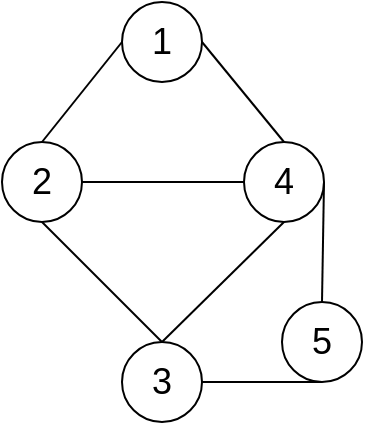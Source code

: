 <mxfile version="12.4.8" type="onedrive"><diagram id="5jnExpbAw-8vMWNDKyLj" name="Page-1"><mxGraphModel dx="1789" dy="606" grid="1" gridSize="10" guides="1" tooltips="1" connect="1" arrows="1" fold="1" page="1" pageScale="1" pageWidth="827" pageHeight="1169" math="0" shadow="0"><root><mxCell id="0"/><mxCell id="1" parent="0"/><mxCell id="Lc_vdw0GIY5z5X-py6z3-1" value="&lt;font style=&quot;font-size: 18px&quot;&gt;1&lt;/font&gt;" style="ellipse;whiteSpace=wrap;html=1;aspect=fixed;" vertex="1" parent="1"><mxGeometry x="-760" y="10" width="40" height="40" as="geometry"/></mxCell><mxCell id="Lc_vdw0GIY5z5X-py6z3-2" value="&lt;font style=&quot;font-size: 18px&quot;&gt;2&lt;/font&gt;" style="ellipse;whiteSpace=wrap;html=1;aspect=fixed;" vertex="1" parent="1"><mxGeometry x="-820" y="80" width="40" height="40" as="geometry"/></mxCell><mxCell id="Lc_vdw0GIY5z5X-py6z3-4" value="&lt;font style=&quot;font-size: 18px&quot;&gt;4&lt;/font&gt;" style="ellipse;whiteSpace=wrap;html=1;aspect=fixed;" vertex="1" parent="1"><mxGeometry x="-699" y="80" width="40" height="40" as="geometry"/></mxCell><mxCell id="Lc_vdw0GIY5z5X-py6z3-5" value="&lt;span style=&quot;font-size: 18px&quot;&gt;5&lt;br&gt;&lt;/span&gt;" style="ellipse;whiteSpace=wrap;html=1;aspect=fixed;" vertex="1" parent="1"><mxGeometry x="-680" y="160" width="40" height="40" as="geometry"/></mxCell><mxCell id="Lc_vdw0GIY5z5X-py6z3-7" value="&lt;font style=&quot;font-size: 18px&quot;&gt;3&lt;/font&gt;" style="ellipse;whiteSpace=wrap;html=1;aspect=fixed;" vertex="1" parent="1"><mxGeometry x="-760" y="180" width="40" height="40" as="geometry"/></mxCell><mxCell id="Lc_vdw0GIY5z5X-py6z3-9" value="" style="endArrow=none;html=1;exitX=0.5;exitY=0;exitDx=0;exitDy=0;" edge="1" parent="1" source="Lc_vdw0GIY5z5X-py6z3-2"><mxGeometry width="50" height="50" relative="1" as="geometry"><mxPoint x="-810" y="80" as="sourcePoint"/><mxPoint x="-760" y="30" as="targetPoint"/></mxGeometry></mxCell><mxCell id="Lc_vdw0GIY5z5X-py6z3-12" value="" style="endArrow=none;html=1;exitX=0.5;exitY=0;exitDx=0;exitDy=0;entryX=0.5;entryY=1;entryDx=0;entryDy=0;" edge="1" parent="1" source="Lc_vdw0GIY5z5X-py6z3-7" target="Lc_vdw0GIY5z5X-py6z3-4"><mxGeometry width="50" height="50" relative="1" as="geometry"><mxPoint x="-770" y="100" as="sourcePoint"/><mxPoint x="-730" y="60" as="targetPoint"/></mxGeometry></mxCell><mxCell id="Lc_vdw0GIY5z5X-py6z3-13" value="" style="endArrow=none;html=1;exitX=0.5;exitY=0;exitDx=0;exitDy=0;entryX=1;entryY=0.5;entryDx=0;entryDy=0;" edge="1" parent="1" source="Lc_vdw0GIY5z5X-py6z3-4" target="Lc_vdw0GIY5z5X-py6z3-1"><mxGeometry width="50" height="50" relative="1" as="geometry"><mxPoint x="-710" y="70" as="sourcePoint"/><mxPoint x="-670" y="30" as="targetPoint"/></mxGeometry></mxCell><mxCell id="Lc_vdw0GIY5z5X-py6z3-14" value="" style="endArrow=none;html=1;entryX=1;entryY=0.5;entryDx=0;entryDy=0;exitX=0.5;exitY=0;exitDx=0;exitDy=0;" edge="1" parent="1" source="Lc_vdw0GIY5z5X-py6z3-5" target="Lc_vdw0GIY5z5X-py6z3-4"><mxGeometry width="50" height="50" relative="1" as="geometry"><mxPoint x="-625" y="110" as="sourcePoint"/><mxPoint x="-710" y="40" as="targetPoint"/></mxGeometry></mxCell><mxCell id="Lc_vdw0GIY5z5X-py6z3-19" value="" style="endArrow=none;html=1;entryX=0.5;entryY=1;entryDx=0;entryDy=0;exitX=0.5;exitY=0;exitDx=0;exitDy=0;" edge="1" parent="1" source="Lc_vdw0GIY5z5X-py6z3-7" target="Lc_vdw0GIY5z5X-py6z3-2"><mxGeometry width="50" height="50" relative="1" as="geometry"><mxPoint x="-820" y="310" as="sourcePoint"/><mxPoint x="-770" y="260" as="targetPoint"/></mxGeometry></mxCell><mxCell id="Lc_vdw0GIY5z5X-py6z3-20" value="" style="endArrow=none;html=1;exitX=1;exitY=0.5;exitDx=0;exitDy=0;entryX=0.5;entryY=1;entryDx=0;entryDy=0;" edge="1" parent="1" source="Lc_vdw0GIY5z5X-py6z3-7" target="Lc_vdw0GIY5z5X-py6z3-5"><mxGeometry width="50" height="50" relative="1" as="geometry"><mxPoint x="-670" y="219" as="sourcePoint"/><mxPoint x="-620" y="169" as="targetPoint"/></mxGeometry></mxCell><mxCell id="Lc_vdw0GIY5z5X-py6z3-21" value="" style="endArrow=none;html=1;entryX=0;entryY=0.5;entryDx=0;entryDy=0;exitX=1;exitY=0.5;exitDx=0;exitDy=0;" edge="1" parent="1" source="Lc_vdw0GIY5z5X-py6z3-2" target="Lc_vdw0GIY5z5X-py6z3-4"><mxGeometry width="50" height="50" relative="1" as="geometry"><mxPoint x="-765" y="130" as="sourcePoint"/><mxPoint x="-715" y="80" as="targetPoint"/></mxGeometry></mxCell></root></mxGraphModel></diagram></mxfile>